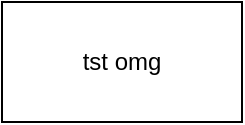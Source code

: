 <mxfile version="13.3.1" type="github">
  <diagram id="zdj_KpDyRdO59Njs6Imr" name="Page-1">
    <mxGraphModel dx="1367" dy="774" grid="1" gridSize="10" guides="1" tooltips="1" connect="1" arrows="1" fold="1" page="1" pageScale="1" pageWidth="2336" pageHeight="1654" math="0" shadow="0">
      <root>
        <mxCell id="0" />
        <mxCell id="1" parent="0" />
        <mxCell id="eEMoR4PwhYIKro9L3BVg-1" value="tst omg" style="rounded=0;whiteSpace=wrap;html=1;" vertex="1" parent="1">
          <mxGeometry x="630" y="370" width="120" height="60" as="geometry" />
        </mxCell>
      </root>
    </mxGraphModel>
  </diagram>
</mxfile>
